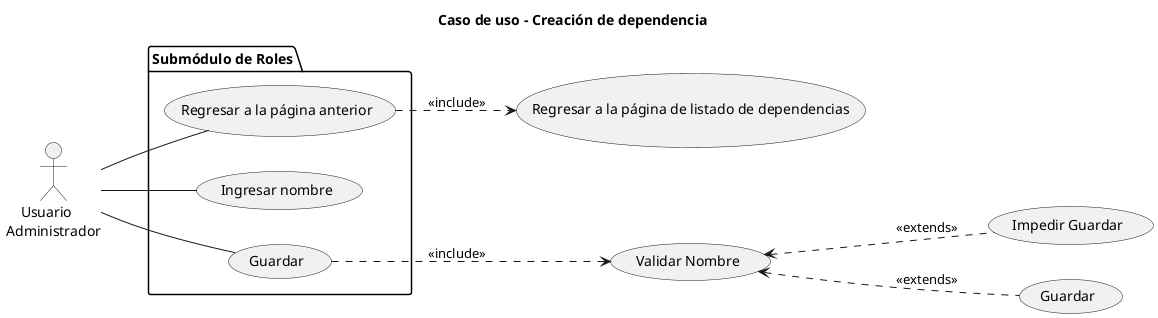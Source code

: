@startuml "CU - 5.1 - Creación de Dependencia"

left to right direction

'======== Título ========'
title "Caso de uso - Creación de dependencia"

/' === Sección de actores === '/
actor "    Usuario\nAdministrador" as admin

/' === Sección de elementos === '/
package "Submódulo de Roles" {
    usecase "Regresar a la página anterior" as _return
    usecase "Ingresar nombre" as _write_name
    usecase "Guardar" as _save
}

(Regresar a la página de listado de dependencias) as return
(Validar Nombre) as validate
(Impedir Guardar) as denegate_save
(Guardar) as save

/' === Sección de Relaciones === '/
admin -- _return
admin -- _write_name
admin -- _save

_return ..> return : <<include>>
_save ..> validate : <<include>>
validate <.. denegate_save : <<extends>>
validate <.. save : <<extends>>

@enduml
